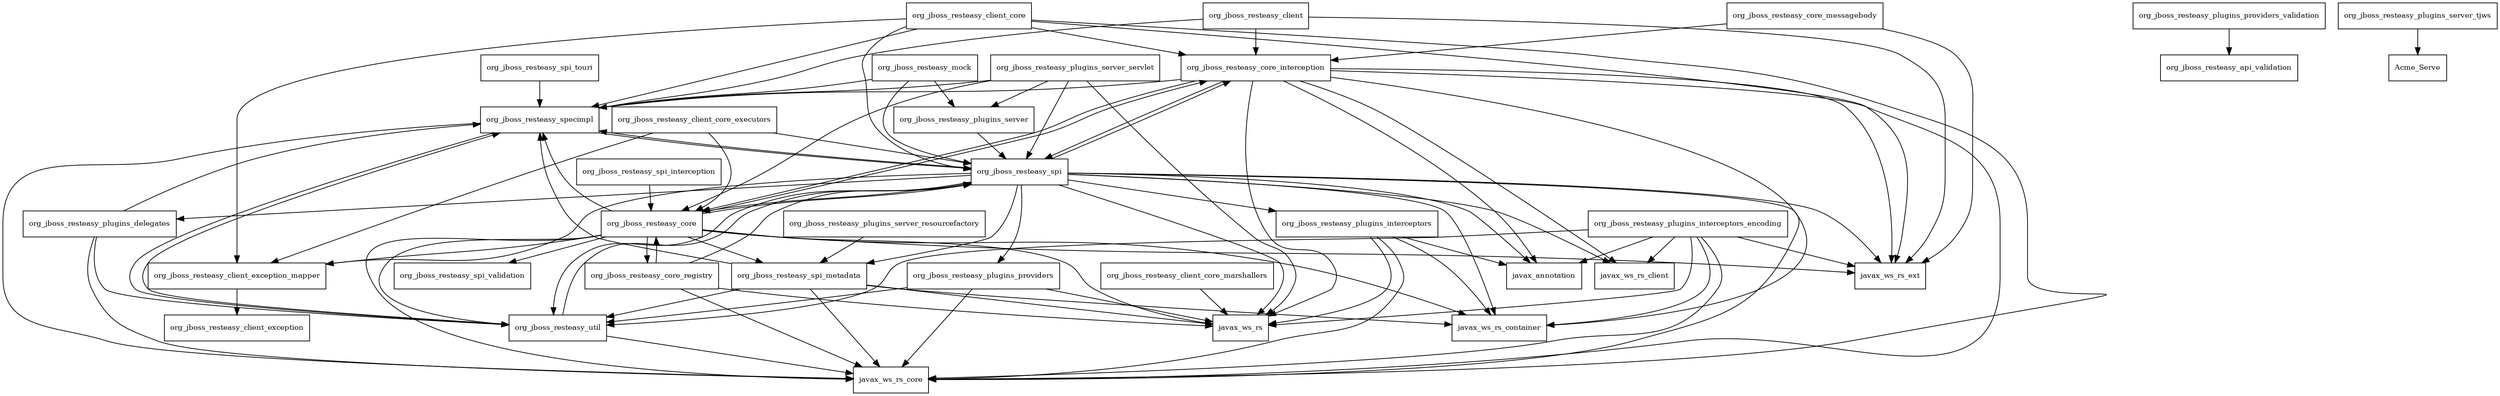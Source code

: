 digraph resteasy_jaxrs_3_0_11_Final_package_dependencies {
  node [shape = box, fontsize=10.0];
  org_jboss_resteasy_client -> javax_ws_rs_ext;
  org_jboss_resteasy_client -> org_jboss_resteasy_core_interception;
  org_jboss_resteasy_client -> org_jboss_resteasy_specimpl;
  org_jboss_resteasy_client_core -> javax_ws_rs_core;
  org_jboss_resteasy_client_core -> javax_ws_rs_ext;
  org_jboss_resteasy_client_core -> org_jboss_resteasy_client_exception_mapper;
  org_jboss_resteasy_client_core -> org_jboss_resteasy_core_interception;
  org_jboss_resteasy_client_core -> org_jboss_resteasy_specimpl;
  org_jboss_resteasy_client_core -> org_jboss_resteasy_spi;
  org_jboss_resteasy_client_core_executors -> org_jboss_resteasy_client_exception_mapper;
  org_jboss_resteasy_client_core_executors -> org_jboss_resteasy_core;
  org_jboss_resteasy_client_core_executors -> org_jboss_resteasy_spi;
  org_jboss_resteasy_client_core_marshallers -> javax_ws_rs;
  org_jboss_resteasy_client_exception_mapper -> org_jboss_resteasy_client_exception;
  org_jboss_resteasy_core -> javax_ws_rs;
  org_jboss_resteasy_core -> javax_ws_rs_container;
  org_jboss_resteasy_core -> javax_ws_rs_core;
  org_jboss_resteasy_core -> javax_ws_rs_ext;
  org_jboss_resteasy_core -> org_jboss_resteasy_client_exception_mapper;
  org_jboss_resteasy_core -> org_jboss_resteasy_core_interception;
  org_jboss_resteasy_core -> org_jboss_resteasy_core_registry;
  org_jboss_resteasy_core -> org_jboss_resteasy_specimpl;
  org_jboss_resteasy_core -> org_jboss_resteasy_spi;
  org_jboss_resteasy_core -> org_jboss_resteasy_spi_metadata;
  org_jboss_resteasy_core -> org_jboss_resteasy_spi_validation;
  org_jboss_resteasy_core -> org_jboss_resteasy_util;
  org_jboss_resteasy_core_interception -> javax_annotation;
  org_jboss_resteasy_core_interception -> javax_ws_rs;
  org_jboss_resteasy_core_interception -> javax_ws_rs_client;
  org_jboss_resteasy_core_interception -> javax_ws_rs_container;
  org_jboss_resteasy_core_interception -> javax_ws_rs_core;
  org_jboss_resteasy_core_interception -> javax_ws_rs_ext;
  org_jboss_resteasy_core_interception -> org_jboss_resteasy_core;
  org_jboss_resteasy_core_interception -> org_jboss_resteasy_specimpl;
  org_jboss_resteasy_core_interception -> org_jboss_resteasy_spi;
  org_jboss_resteasy_core_messagebody -> javax_ws_rs_ext;
  org_jboss_resteasy_core_messagebody -> org_jboss_resteasy_core_interception;
  org_jboss_resteasy_core_registry -> javax_ws_rs;
  org_jboss_resteasy_core_registry -> javax_ws_rs_core;
  org_jboss_resteasy_core_registry -> org_jboss_resteasy_core;
  org_jboss_resteasy_core_registry -> org_jboss_resteasy_spi;
  org_jboss_resteasy_mock -> org_jboss_resteasy_plugins_server;
  org_jboss_resteasy_mock -> org_jboss_resteasy_specimpl;
  org_jboss_resteasy_mock -> org_jboss_resteasy_spi;
  org_jboss_resteasy_plugins_delegates -> javax_ws_rs_core;
  org_jboss_resteasy_plugins_delegates -> org_jboss_resteasy_specimpl;
  org_jboss_resteasy_plugins_delegates -> org_jboss_resteasy_util;
  org_jboss_resteasy_plugins_interceptors -> javax_annotation;
  org_jboss_resteasy_plugins_interceptors -> javax_ws_rs;
  org_jboss_resteasy_plugins_interceptors -> javax_ws_rs_container;
  org_jboss_resteasy_plugins_interceptors -> javax_ws_rs_core;
  org_jboss_resteasy_plugins_interceptors_encoding -> javax_annotation;
  org_jboss_resteasy_plugins_interceptors_encoding -> javax_ws_rs;
  org_jboss_resteasy_plugins_interceptors_encoding -> javax_ws_rs_client;
  org_jboss_resteasy_plugins_interceptors_encoding -> javax_ws_rs_container;
  org_jboss_resteasy_plugins_interceptors_encoding -> javax_ws_rs_core;
  org_jboss_resteasy_plugins_interceptors_encoding -> javax_ws_rs_ext;
  org_jboss_resteasy_plugins_interceptors_encoding -> org_jboss_resteasy_util;
  org_jboss_resteasy_plugins_providers -> javax_ws_rs;
  org_jboss_resteasy_plugins_providers -> javax_ws_rs_core;
  org_jboss_resteasy_plugins_providers -> org_jboss_resteasy_util;
  org_jboss_resteasy_plugins_providers_validation -> org_jboss_resteasy_api_validation;
  org_jboss_resteasy_plugins_server -> org_jboss_resteasy_spi;
  org_jboss_resteasy_plugins_server_resourcefactory -> org_jboss_resteasy_spi_metadata;
  org_jboss_resteasy_plugins_server_servlet -> javax_ws_rs;
  org_jboss_resteasy_plugins_server_servlet -> org_jboss_resteasy_core;
  org_jboss_resteasy_plugins_server_servlet -> org_jboss_resteasy_plugins_server;
  org_jboss_resteasy_plugins_server_servlet -> org_jboss_resteasy_specimpl;
  org_jboss_resteasy_plugins_server_servlet -> org_jboss_resteasy_spi;
  org_jboss_resteasy_plugins_server_tjws -> Acme_Serve;
  org_jboss_resteasy_specimpl -> javax_ws_rs_core;
  org_jboss_resteasy_specimpl -> org_jboss_resteasy_spi;
  org_jboss_resteasy_specimpl -> org_jboss_resteasy_util;
  org_jboss_resteasy_spi -> javax_annotation;
  org_jboss_resteasy_spi -> javax_ws_rs;
  org_jboss_resteasy_spi -> javax_ws_rs_client;
  org_jboss_resteasy_spi -> javax_ws_rs_container;
  org_jboss_resteasy_spi -> javax_ws_rs_core;
  org_jboss_resteasy_spi -> javax_ws_rs_ext;
  org_jboss_resteasy_spi -> org_jboss_resteasy_client_exception_mapper;
  org_jboss_resteasy_spi -> org_jboss_resteasy_core;
  org_jboss_resteasy_spi -> org_jboss_resteasy_core_interception;
  org_jboss_resteasy_spi -> org_jboss_resteasy_plugins_delegates;
  org_jboss_resteasy_spi -> org_jboss_resteasy_plugins_interceptors;
  org_jboss_resteasy_spi -> org_jboss_resteasy_plugins_providers;
  org_jboss_resteasy_spi -> org_jboss_resteasy_specimpl;
  org_jboss_resteasy_spi -> org_jboss_resteasy_spi_metadata;
  org_jboss_resteasy_spi -> org_jboss_resteasy_util;
  org_jboss_resteasy_spi_interception -> org_jboss_resteasy_core;
  org_jboss_resteasy_spi_metadata -> javax_ws_rs;
  org_jboss_resteasy_spi_metadata -> javax_ws_rs_container;
  org_jboss_resteasy_spi_metadata -> javax_ws_rs_core;
  org_jboss_resteasy_spi_metadata -> org_jboss_resteasy_specimpl;
  org_jboss_resteasy_spi_metadata -> org_jboss_resteasy_util;
  org_jboss_resteasy_spi_touri -> org_jboss_resteasy_specimpl;
  org_jboss_resteasy_util -> javax_ws_rs_core;
  org_jboss_resteasy_util -> org_jboss_resteasy_specimpl;
  org_jboss_resteasy_util -> org_jboss_resteasy_spi;
}

